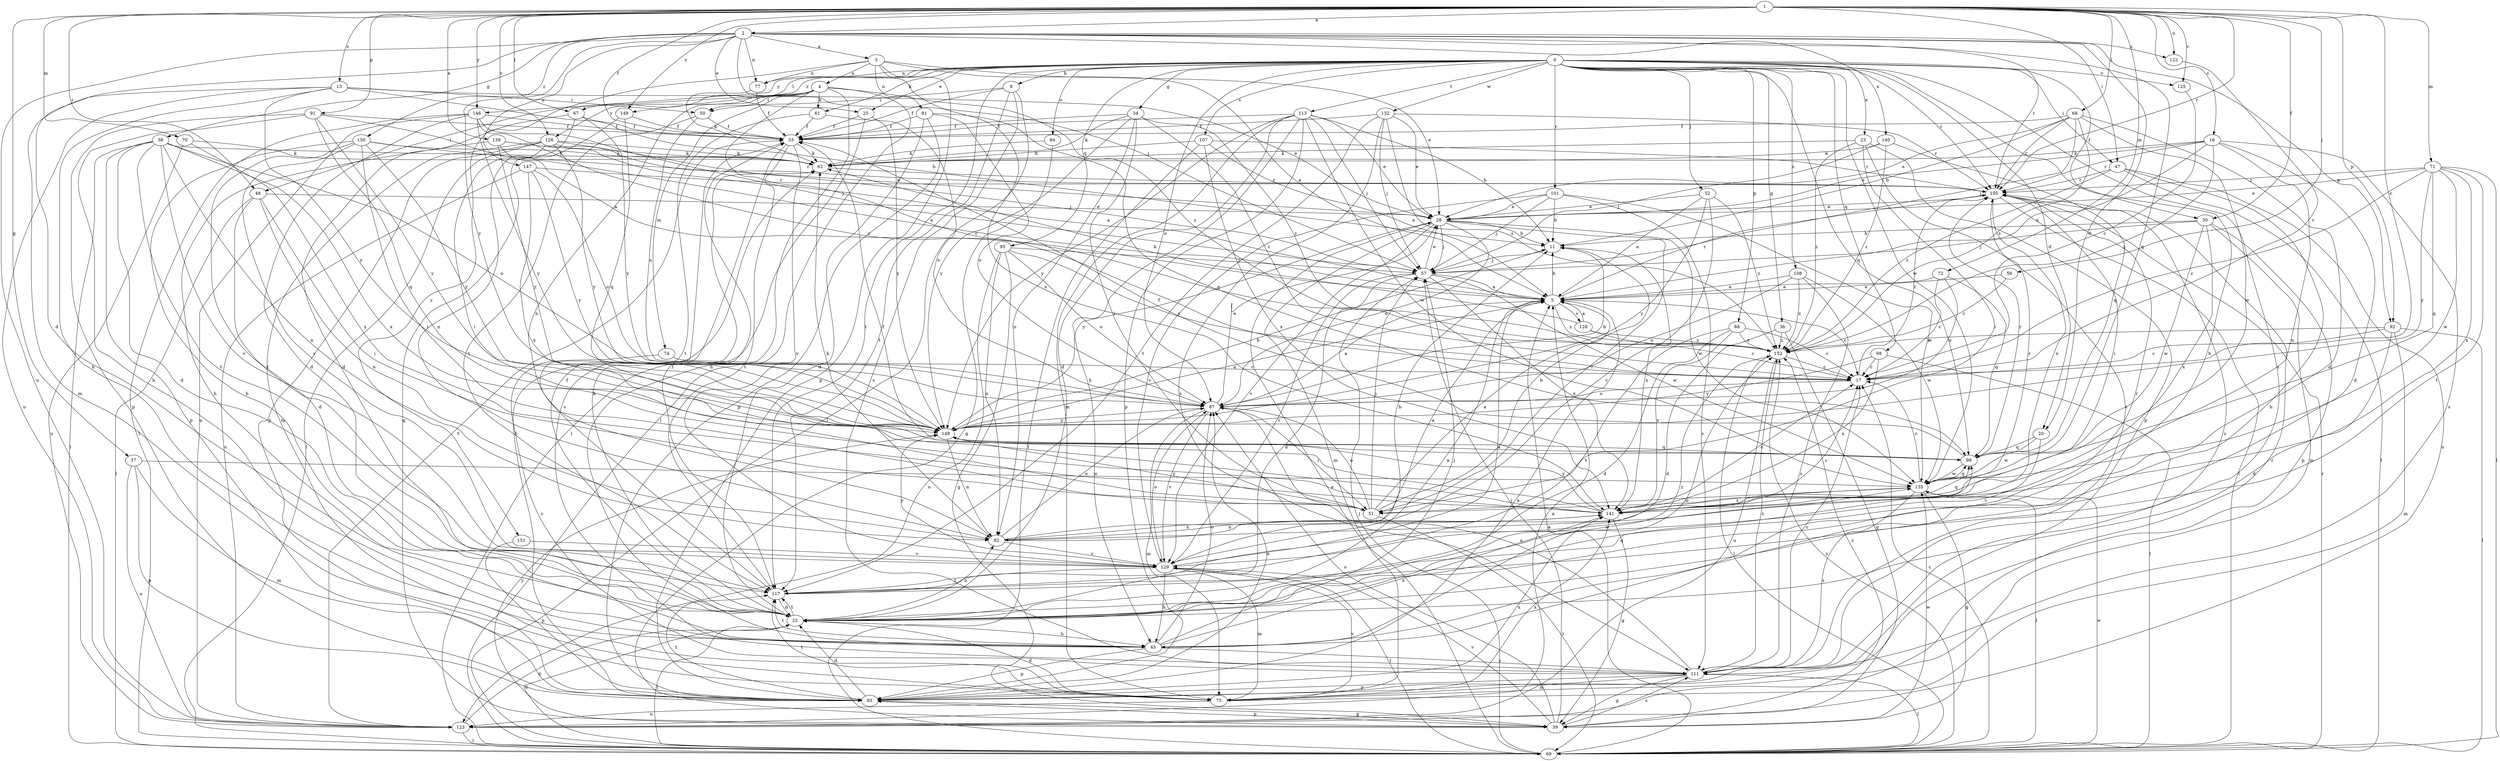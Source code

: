strict digraph  {
0;
1;
2;
3;
4;
5;
9;
11;
13;
16;
17;
20;
22;
23;
25;
28;
30;
33;
34;
36;
37;
38;
39;
45;
47;
48;
50;
51;
52;
56;
57;
61;
62;
67;
68;
69;
70;
71;
72;
74;
75;
77;
81;
82;
84;
87;
88;
91;
92;
93;
95;
98;
99;
101;
105;
107;
108;
111;
113;
117;
122;
123;
125;
126;
128;
129;
132;
135;
139;
140;
141;
146;
147;
148;
149;
150;
151;
152;
0 -> 9  [label=b];
0 -> 20  [label=d];
0 -> 23  [label=e];
0 -> 25  [label=e];
0 -> 30  [label=f];
0 -> 34  [label=g];
0 -> 36  [label=g];
0 -> 45  [label=h];
0 -> 47  [label=i];
0 -> 52  [label=j];
0 -> 61  [label=k];
0 -> 67  [label=l];
0 -> 77  [label=n];
0 -> 84  [label=o];
0 -> 87  [label=o];
0 -> 88  [label=p];
0 -> 95  [label=q];
0 -> 98  [label=q];
0 -> 99  [label=q];
0 -> 101  [label=r];
0 -> 105  [label=r];
0 -> 107  [label=s];
0 -> 108  [label=s];
0 -> 111  [label=s];
0 -> 113  [label=t];
0 -> 117  [label=t];
0 -> 125  [label=v];
0 -> 132  [label=w];
0 -> 135  [label=w];
0 -> 146  [label=y];
0 -> 149  [label=z];
1 -> 2  [label=a];
1 -> 13  [label=c];
1 -> 16  [label=c];
1 -> 17  [label=c];
1 -> 30  [label=f];
1 -> 33  [label=f];
1 -> 37  [label=g];
1 -> 47  [label=i];
1 -> 48  [label=i];
1 -> 56  [label=j];
1 -> 67  [label=l];
1 -> 68  [label=l];
1 -> 70  [label=m];
1 -> 71  [label=m];
1 -> 72  [label=m];
1 -> 91  [label=p];
1 -> 92  [label=p];
1 -> 105  [label=r];
1 -> 122  [label=u];
1 -> 125  [label=v];
1 -> 126  [label=v];
1 -> 139  [label=x];
1 -> 146  [label=y];
1 -> 149  [label=z];
2 -> 3  [label=a];
2 -> 20  [label=d];
2 -> 22  [label=d];
2 -> 25  [label=e];
2 -> 38  [label=g];
2 -> 57  [label=j];
2 -> 77  [label=n];
2 -> 92  [label=p];
2 -> 99  [label=q];
2 -> 105  [label=r];
2 -> 122  [label=u];
2 -> 123  [label=u];
2 -> 140  [label=x];
2 -> 147  [label=y];
2 -> 148  [label=y];
2 -> 150  [label=z];
3 -> 4  [label=a];
3 -> 5  [label=a];
3 -> 28  [label=e];
3 -> 77  [label=n];
3 -> 81  [label=n];
3 -> 93  [label=p];
3 -> 141  [label=x];
3 -> 151  [label=z];
4 -> 17  [label=c];
4 -> 45  [label=h];
4 -> 48  [label=i];
4 -> 50  [label=i];
4 -> 61  [label=k];
4 -> 69  [label=l];
4 -> 74  [label=m];
4 -> 82  [label=n];
4 -> 126  [label=v];
4 -> 152  [label=z];
5 -> 11  [label=b];
5 -> 17  [label=c];
5 -> 105  [label=r];
5 -> 128  [label=v];
5 -> 152  [label=z];
9 -> 33  [label=f];
9 -> 50  [label=i];
9 -> 69  [label=l];
9 -> 111  [label=s];
9 -> 117  [label=t];
11 -> 57  [label=j];
11 -> 141  [label=x];
13 -> 11  [label=b];
13 -> 28  [label=e];
13 -> 45  [label=h];
13 -> 50  [label=i];
13 -> 75  [label=m];
13 -> 123  [label=u];
13 -> 148  [label=y];
16 -> 5  [label=a];
16 -> 22  [label=d];
16 -> 28  [label=e];
16 -> 62  [label=k];
16 -> 82  [label=n];
16 -> 105  [label=r];
16 -> 111  [label=s];
16 -> 152  [label=z];
17 -> 87  [label=o];
17 -> 105  [label=r];
20 -> 99  [label=q];
20 -> 129  [label=v];
20 -> 135  [label=w];
22 -> 5  [label=a];
22 -> 33  [label=f];
22 -> 45  [label=h];
22 -> 62  [label=k];
22 -> 69  [label=l];
22 -> 82  [label=n];
22 -> 99  [label=q];
22 -> 117  [label=t];
22 -> 152  [label=z];
23 -> 51  [label=i];
23 -> 62  [label=k];
23 -> 93  [label=p];
23 -> 111  [label=s];
23 -> 152  [label=z];
25 -> 33  [label=f];
25 -> 69  [label=l];
25 -> 148  [label=y];
28 -> 11  [label=b];
28 -> 51  [label=i];
28 -> 57  [label=j];
28 -> 75  [label=m];
28 -> 87  [label=o];
28 -> 129  [label=v];
28 -> 135  [label=w];
28 -> 148  [label=y];
30 -> 11  [label=b];
30 -> 57  [label=j];
30 -> 75  [label=m];
30 -> 93  [label=p];
30 -> 135  [label=w];
30 -> 141  [label=x];
33 -> 62  [label=k];
33 -> 111  [label=s];
33 -> 117  [label=t];
33 -> 129  [label=v];
34 -> 17  [label=c];
34 -> 33  [label=f];
34 -> 51  [label=i];
34 -> 62  [label=k];
34 -> 82  [label=n];
34 -> 148  [label=y];
34 -> 152  [label=z];
36 -> 22  [label=d];
36 -> 39  [label=g];
36 -> 152  [label=z];
37 -> 75  [label=m];
37 -> 93  [label=p];
37 -> 123  [label=u];
37 -> 135  [label=w];
38 -> 22  [label=d];
38 -> 62  [label=k];
38 -> 69  [label=l];
38 -> 82  [label=n];
38 -> 87  [label=o];
38 -> 93  [label=p];
38 -> 117  [label=t];
38 -> 129  [label=v];
38 -> 141  [label=x];
39 -> 57  [label=j];
39 -> 87  [label=o];
39 -> 93  [label=p];
39 -> 111  [label=s];
39 -> 129  [label=v];
39 -> 135  [label=w];
39 -> 148  [label=y];
39 -> 152  [label=z];
45 -> 57  [label=j];
45 -> 87  [label=o];
45 -> 93  [label=p];
45 -> 111  [label=s];
45 -> 117  [label=t];
45 -> 141  [label=x];
45 -> 152  [label=z];
47 -> 45  [label=h];
47 -> 69  [label=l];
47 -> 105  [label=r];
47 -> 123  [label=u];
47 -> 152  [label=z];
48 -> 22  [label=d];
48 -> 28  [label=e];
48 -> 51  [label=i];
48 -> 69  [label=l];
48 -> 82  [label=n];
50 -> 33  [label=f];
50 -> 87  [label=o];
50 -> 117  [label=t];
51 -> 5  [label=a];
51 -> 11  [label=b];
51 -> 57  [label=j];
51 -> 69  [label=l];
51 -> 87  [label=o];
51 -> 148  [label=y];
52 -> 5  [label=a];
52 -> 28  [label=e];
52 -> 129  [label=v];
52 -> 148  [label=y];
52 -> 152  [label=z];
56 -> 5  [label=a];
56 -> 152  [label=z];
57 -> 5  [label=a];
57 -> 22  [label=d];
57 -> 28  [label=e];
57 -> 129  [label=v];
57 -> 135  [label=w];
57 -> 141  [label=x];
61 -> 33  [label=f];
61 -> 87  [label=o];
61 -> 117  [label=t];
62 -> 105  [label=r];
67 -> 22  [label=d];
67 -> 33  [label=f];
67 -> 82  [label=n];
67 -> 148  [label=y];
68 -> 11  [label=b];
68 -> 22  [label=d];
68 -> 28  [label=e];
68 -> 33  [label=f];
68 -> 57  [label=j];
68 -> 105  [label=r];
68 -> 135  [label=w];
68 -> 152  [label=z];
69 -> 5  [label=a];
69 -> 17  [label=c];
69 -> 22  [label=d];
69 -> 28  [label=e];
69 -> 57  [label=j];
69 -> 105  [label=r];
69 -> 135  [label=w];
69 -> 152  [label=z];
70 -> 62  [label=k];
70 -> 123  [label=u];
70 -> 141  [label=x];
71 -> 17  [label=c];
71 -> 28  [label=e];
71 -> 69  [label=l];
71 -> 99  [label=q];
71 -> 105  [label=r];
71 -> 117  [label=t];
71 -> 135  [label=w];
71 -> 141  [label=x];
71 -> 148  [label=y];
72 -> 5  [label=a];
72 -> 17  [label=c];
72 -> 87  [label=o];
72 -> 99  [label=q];
74 -> 17  [label=c];
74 -> 111  [label=s];
75 -> 22  [label=d];
75 -> 117  [label=t];
75 -> 123  [label=u];
75 -> 129  [label=v];
75 -> 141  [label=x];
77 -> 33  [label=f];
77 -> 62  [label=k];
81 -> 22  [label=d];
81 -> 33  [label=f];
81 -> 87  [label=o];
81 -> 93  [label=p];
81 -> 99  [label=q];
82 -> 5  [label=a];
82 -> 17  [label=c];
82 -> 62  [label=k];
82 -> 87  [label=o];
82 -> 129  [label=v];
82 -> 141  [label=x];
84 -> 39  [label=g];
84 -> 62  [label=k];
87 -> 5  [label=a];
87 -> 11  [label=b];
87 -> 28  [label=e];
87 -> 51  [label=i];
87 -> 75  [label=m];
87 -> 129  [label=v];
87 -> 148  [label=y];
88 -> 17  [label=c];
88 -> 22  [label=d];
88 -> 117  [label=t];
88 -> 141  [label=x];
88 -> 152  [label=z];
91 -> 5  [label=a];
91 -> 33  [label=f];
91 -> 45  [label=h];
91 -> 93  [label=p];
91 -> 99  [label=q];
91 -> 148  [label=y];
92 -> 17  [label=c];
92 -> 22  [label=d];
92 -> 69  [label=l];
92 -> 75  [label=m];
92 -> 152  [label=z];
93 -> 5  [label=a];
93 -> 22  [label=d];
93 -> 39  [label=g];
93 -> 62  [label=k];
93 -> 87  [label=o];
93 -> 117  [label=t];
93 -> 141  [label=x];
95 -> 17  [label=c];
95 -> 39  [label=g];
95 -> 57  [label=j];
95 -> 82  [label=n];
95 -> 87  [label=o];
95 -> 123  [label=u];
98 -> 17  [label=c];
98 -> 69  [label=l];
98 -> 141  [label=x];
98 -> 148  [label=y];
99 -> 33  [label=f];
99 -> 105  [label=r];
99 -> 135  [label=w];
101 -> 11  [label=b];
101 -> 28  [label=e];
101 -> 57  [label=j];
101 -> 111  [label=s];
101 -> 129  [label=v];
101 -> 135  [label=w];
105 -> 28  [label=e];
105 -> 51  [label=i];
105 -> 69  [label=l];
105 -> 111  [label=s];
105 -> 141  [label=x];
107 -> 5  [label=a];
107 -> 62  [label=k];
107 -> 69  [label=l];
107 -> 105  [label=r];
107 -> 141  [label=x];
108 -> 5  [label=a];
108 -> 87  [label=o];
108 -> 111  [label=s];
108 -> 135  [label=w];
108 -> 152  [label=z];
111 -> 17  [label=c];
111 -> 39  [label=g];
111 -> 69  [label=l];
111 -> 75  [label=m];
111 -> 87  [label=o];
111 -> 93  [label=p];
111 -> 152  [label=z];
113 -> 11  [label=b];
113 -> 22  [label=d];
113 -> 28  [label=e];
113 -> 33  [label=f];
113 -> 45  [label=h];
113 -> 57  [label=j];
113 -> 75  [label=m];
113 -> 93  [label=p];
113 -> 135  [label=w];
113 -> 148  [label=y];
117 -> 5  [label=a];
117 -> 22  [label=d];
117 -> 33  [label=f];
117 -> 105  [label=r];
122 -> 17  [label=c];
123 -> 5  [label=a];
123 -> 22  [label=d];
123 -> 33  [label=f];
123 -> 69  [label=l];
123 -> 105  [label=r];
125 -> 17  [label=c];
126 -> 5  [label=a];
126 -> 51  [label=i];
126 -> 57  [label=j];
126 -> 62  [label=k];
126 -> 69  [label=l];
126 -> 75  [label=m];
126 -> 93  [label=p];
126 -> 148  [label=y];
128 -> 5  [label=a];
128 -> 17  [label=c];
128 -> 62  [label=k];
128 -> 152  [label=z];
129 -> 11  [label=b];
129 -> 45  [label=h];
129 -> 69  [label=l];
129 -> 75  [label=m];
129 -> 87  [label=o];
129 -> 117  [label=t];
129 -> 135  [label=w];
129 -> 148  [label=y];
132 -> 28  [label=e];
132 -> 33  [label=f];
132 -> 57  [label=j];
132 -> 105  [label=r];
132 -> 111  [label=s];
132 -> 117  [label=t];
132 -> 152  [label=z];
135 -> 17  [label=c];
135 -> 39  [label=g];
135 -> 51  [label=i];
135 -> 69  [label=l];
135 -> 99  [label=q];
135 -> 111  [label=s];
135 -> 141  [label=x];
139 -> 5  [label=a];
139 -> 45  [label=h];
139 -> 62  [label=k];
139 -> 105  [label=r];
139 -> 148  [label=y];
140 -> 57  [label=j];
140 -> 62  [label=k];
140 -> 99  [label=q];
140 -> 152  [label=z];
141 -> 17  [label=c];
141 -> 33  [label=f];
141 -> 39  [label=g];
141 -> 82  [label=n];
141 -> 99  [label=q];
141 -> 105  [label=r];
141 -> 148  [label=y];
146 -> 22  [label=d];
146 -> 33  [label=f];
146 -> 57  [label=j];
146 -> 69  [label=l];
146 -> 123  [label=u];
146 -> 148  [label=y];
146 -> 152  [label=z];
147 -> 87  [label=o];
147 -> 105  [label=r];
147 -> 123  [label=u];
147 -> 141  [label=x];
147 -> 148  [label=y];
148 -> 5  [label=a];
148 -> 11  [label=b];
148 -> 82  [label=n];
148 -> 99  [label=q];
149 -> 33  [label=f];
149 -> 39  [label=g];
149 -> 99  [label=q];
150 -> 28  [label=e];
150 -> 45  [label=h];
150 -> 51  [label=i];
150 -> 62  [label=k];
150 -> 117  [label=t];
150 -> 129  [label=v];
150 -> 148  [label=y];
151 -> 93  [label=p];
151 -> 129  [label=v];
152 -> 17  [label=c];
152 -> 69  [label=l];
152 -> 123  [label=u];
}
